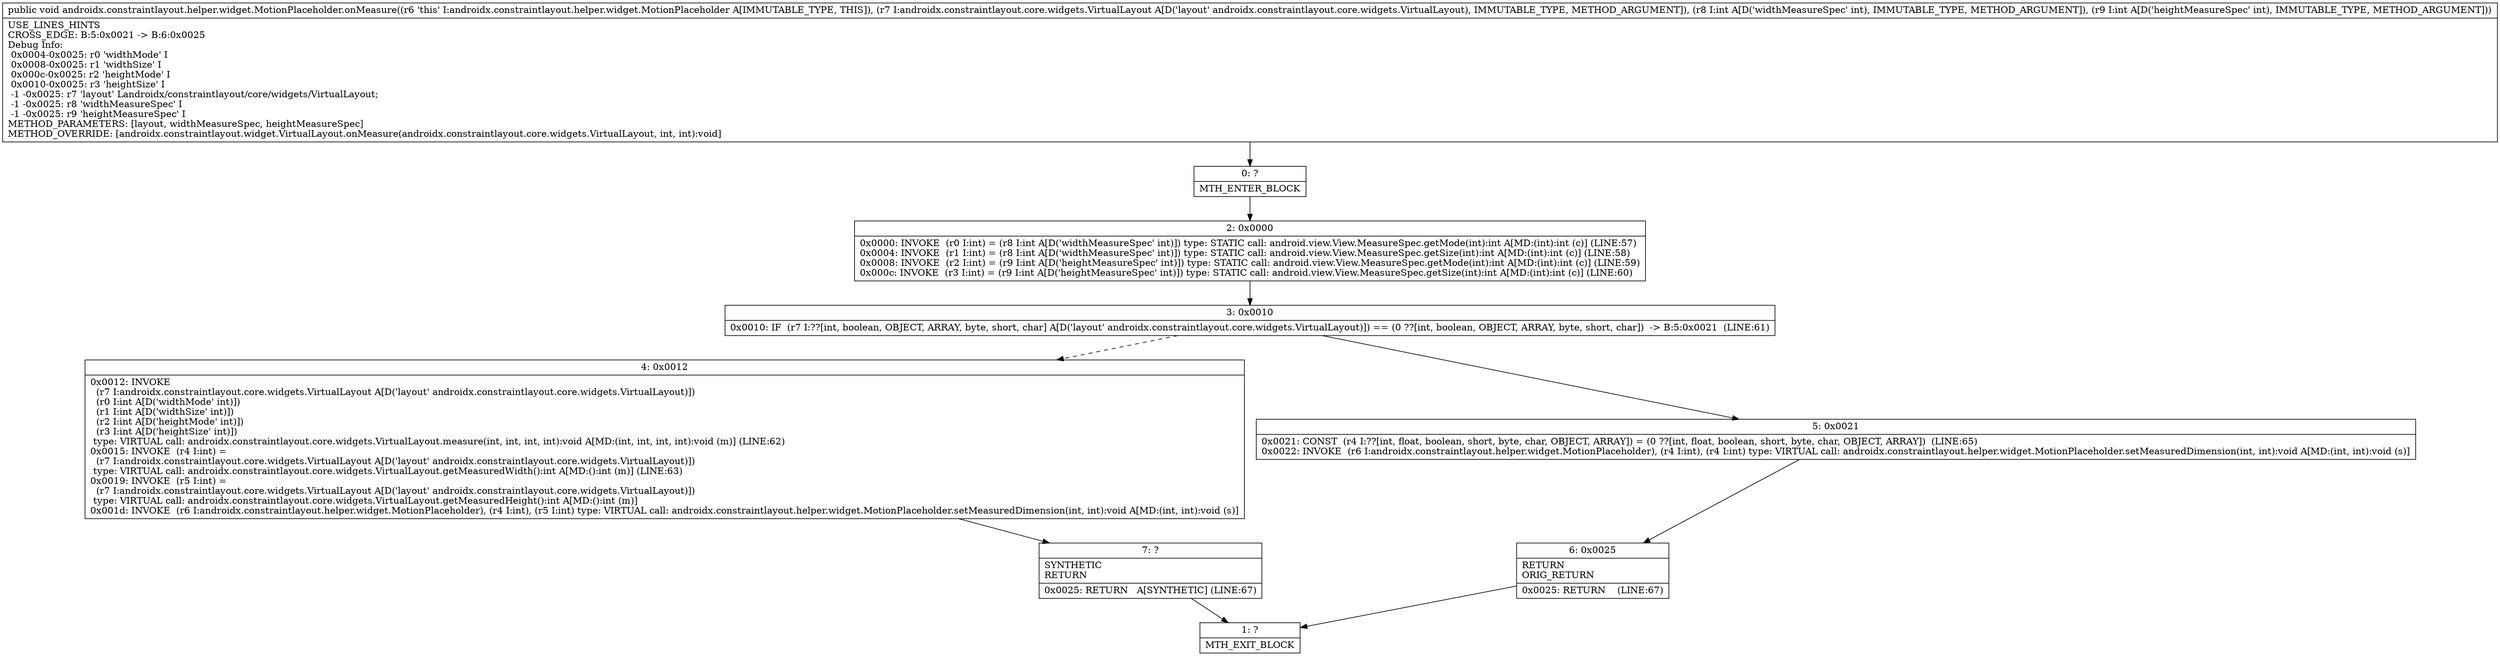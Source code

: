 digraph "CFG forandroidx.constraintlayout.helper.widget.MotionPlaceholder.onMeasure(Landroidx\/constraintlayout\/core\/widgets\/VirtualLayout;II)V" {
Node_0 [shape=record,label="{0\:\ ?|MTH_ENTER_BLOCK\l}"];
Node_2 [shape=record,label="{2\:\ 0x0000|0x0000: INVOKE  (r0 I:int) = (r8 I:int A[D('widthMeasureSpec' int)]) type: STATIC call: android.view.View.MeasureSpec.getMode(int):int A[MD:(int):int (c)] (LINE:57)\l0x0004: INVOKE  (r1 I:int) = (r8 I:int A[D('widthMeasureSpec' int)]) type: STATIC call: android.view.View.MeasureSpec.getSize(int):int A[MD:(int):int (c)] (LINE:58)\l0x0008: INVOKE  (r2 I:int) = (r9 I:int A[D('heightMeasureSpec' int)]) type: STATIC call: android.view.View.MeasureSpec.getMode(int):int A[MD:(int):int (c)] (LINE:59)\l0x000c: INVOKE  (r3 I:int) = (r9 I:int A[D('heightMeasureSpec' int)]) type: STATIC call: android.view.View.MeasureSpec.getSize(int):int A[MD:(int):int (c)] (LINE:60)\l}"];
Node_3 [shape=record,label="{3\:\ 0x0010|0x0010: IF  (r7 I:??[int, boolean, OBJECT, ARRAY, byte, short, char] A[D('layout' androidx.constraintlayout.core.widgets.VirtualLayout)]) == (0 ??[int, boolean, OBJECT, ARRAY, byte, short, char])  \-\> B:5:0x0021  (LINE:61)\l}"];
Node_4 [shape=record,label="{4\:\ 0x0012|0x0012: INVOKE  \l  (r7 I:androidx.constraintlayout.core.widgets.VirtualLayout A[D('layout' androidx.constraintlayout.core.widgets.VirtualLayout)])\l  (r0 I:int A[D('widthMode' int)])\l  (r1 I:int A[D('widthSize' int)])\l  (r2 I:int A[D('heightMode' int)])\l  (r3 I:int A[D('heightSize' int)])\l type: VIRTUAL call: androidx.constraintlayout.core.widgets.VirtualLayout.measure(int, int, int, int):void A[MD:(int, int, int, int):void (m)] (LINE:62)\l0x0015: INVOKE  (r4 I:int) = \l  (r7 I:androidx.constraintlayout.core.widgets.VirtualLayout A[D('layout' androidx.constraintlayout.core.widgets.VirtualLayout)])\l type: VIRTUAL call: androidx.constraintlayout.core.widgets.VirtualLayout.getMeasuredWidth():int A[MD:():int (m)] (LINE:63)\l0x0019: INVOKE  (r5 I:int) = \l  (r7 I:androidx.constraintlayout.core.widgets.VirtualLayout A[D('layout' androidx.constraintlayout.core.widgets.VirtualLayout)])\l type: VIRTUAL call: androidx.constraintlayout.core.widgets.VirtualLayout.getMeasuredHeight():int A[MD:():int (m)]\l0x001d: INVOKE  (r6 I:androidx.constraintlayout.helper.widget.MotionPlaceholder), (r4 I:int), (r5 I:int) type: VIRTUAL call: androidx.constraintlayout.helper.widget.MotionPlaceholder.setMeasuredDimension(int, int):void A[MD:(int, int):void (s)]\l}"];
Node_7 [shape=record,label="{7\:\ ?|SYNTHETIC\lRETURN\l|0x0025: RETURN   A[SYNTHETIC] (LINE:67)\l}"];
Node_1 [shape=record,label="{1\:\ ?|MTH_EXIT_BLOCK\l}"];
Node_5 [shape=record,label="{5\:\ 0x0021|0x0021: CONST  (r4 I:??[int, float, boolean, short, byte, char, OBJECT, ARRAY]) = (0 ??[int, float, boolean, short, byte, char, OBJECT, ARRAY])  (LINE:65)\l0x0022: INVOKE  (r6 I:androidx.constraintlayout.helper.widget.MotionPlaceholder), (r4 I:int), (r4 I:int) type: VIRTUAL call: androidx.constraintlayout.helper.widget.MotionPlaceholder.setMeasuredDimension(int, int):void A[MD:(int, int):void (s)]\l}"];
Node_6 [shape=record,label="{6\:\ 0x0025|RETURN\lORIG_RETURN\l|0x0025: RETURN    (LINE:67)\l}"];
MethodNode[shape=record,label="{public void androidx.constraintlayout.helper.widget.MotionPlaceholder.onMeasure((r6 'this' I:androidx.constraintlayout.helper.widget.MotionPlaceholder A[IMMUTABLE_TYPE, THIS]), (r7 I:androidx.constraintlayout.core.widgets.VirtualLayout A[D('layout' androidx.constraintlayout.core.widgets.VirtualLayout), IMMUTABLE_TYPE, METHOD_ARGUMENT]), (r8 I:int A[D('widthMeasureSpec' int), IMMUTABLE_TYPE, METHOD_ARGUMENT]), (r9 I:int A[D('heightMeasureSpec' int), IMMUTABLE_TYPE, METHOD_ARGUMENT]))  | USE_LINES_HINTS\lCROSS_EDGE: B:5:0x0021 \-\> B:6:0x0025\lDebug Info:\l  0x0004\-0x0025: r0 'widthMode' I\l  0x0008\-0x0025: r1 'widthSize' I\l  0x000c\-0x0025: r2 'heightMode' I\l  0x0010\-0x0025: r3 'heightSize' I\l  \-1 \-0x0025: r7 'layout' Landroidx\/constraintlayout\/core\/widgets\/VirtualLayout;\l  \-1 \-0x0025: r8 'widthMeasureSpec' I\l  \-1 \-0x0025: r9 'heightMeasureSpec' I\lMETHOD_PARAMETERS: [layout, widthMeasureSpec, heightMeasureSpec]\lMETHOD_OVERRIDE: [androidx.constraintlayout.widget.VirtualLayout.onMeasure(androidx.constraintlayout.core.widgets.VirtualLayout, int, int):void]\l}"];
MethodNode -> Node_0;Node_0 -> Node_2;
Node_2 -> Node_3;
Node_3 -> Node_4[style=dashed];
Node_3 -> Node_5;
Node_4 -> Node_7;
Node_7 -> Node_1;
Node_5 -> Node_6;
Node_6 -> Node_1;
}

